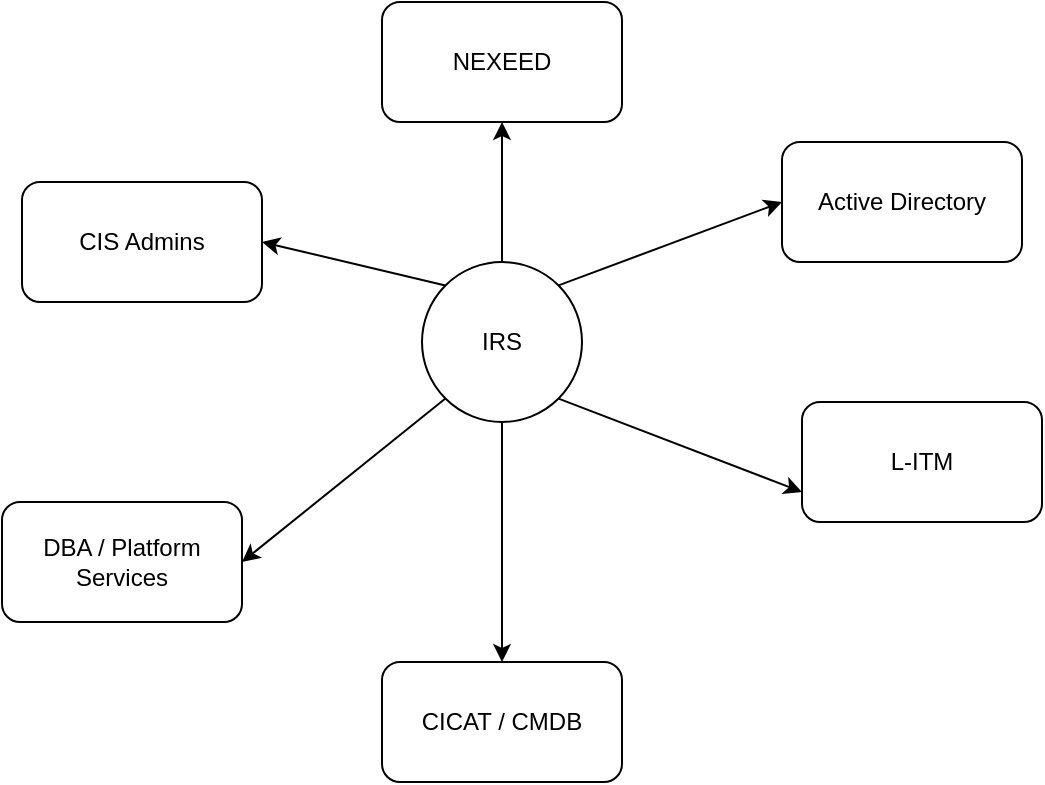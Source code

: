 <mxfile version="16.4.6" type="github">
  <diagram id="ALF9c7eH1ShK9no0bhJQ" name="Page-1">
    <mxGraphModel dx="782" dy="468" grid="1" gridSize="10" guides="1" tooltips="1" connect="1" arrows="1" fold="1" page="1" pageScale="1" pageWidth="850" pageHeight="1100" math="0" shadow="0">
      <root>
        <mxCell id="0" />
        <mxCell id="1" parent="0" />
        <mxCell id="WVCo7h-E2XXUPnblI6K8-1" value="IRS" style="ellipse;whiteSpace=wrap;html=1;aspect=fixed;" vertex="1" parent="1">
          <mxGeometry x="350" y="180" width="80" height="80" as="geometry" />
        </mxCell>
        <mxCell id="WVCo7h-E2XXUPnblI6K8-2" value="NEXEED" style="rounded=1;whiteSpace=wrap;html=1;" vertex="1" parent="1">
          <mxGeometry x="330" y="50" width="120" height="60" as="geometry" />
        </mxCell>
        <mxCell id="WVCo7h-E2XXUPnblI6K8-3" value="Active Directory" style="rounded=1;whiteSpace=wrap;html=1;" vertex="1" parent="1">
          <mxGeometry x="530" y="120" width="120" height="60" as="geometry" />
        </mxCell>
        <mxCell id="WVCo7h-E2XXUPnblI6K8-4" value="L-ITM" style="rounded=1;whiteSpace=wrap;html=1;" vertex="1" parent="1">
          <mxGeometry x="540" y="250" width="120" height="60" as="geometry" />
        </mxCell>
        <mxCell id="WVCo7h-E2XXUPnblI6K8-5" value="CICAT / CMDB" style="rounded=1;whiteSpace=wrap;html=1;" vertex="1" parent="1">
          <mxGeometry x="330" y="380" width="120" height="60" as="geometry" />
        </mxCell>
        <mxCell id="WVCo7h-E2XXUPnblI6K8-7" value="CIS Admins" style="rounded=1;whiteSpace=wrap;html=1;" vertex="1" parent="1">
          <mxGeometry x="150" y="140" width="120" height="60" as="geometry" />
        </mxCell>
        <mxCell id="WVCo7h-E2XXUPnblI6K8-8" value="DBA / Platform Services" style="rounded=1;whiteSpace=wrap;html=1;" vertex="1" parent="1">
          <mxGeometry x="140" y="300" width="120" height="60" as="geometry" />
        </mxCell>
        <mxCell id="WVCo7h-E2XXUPnblI6K8-9" value="" style="endArrow=classic;html=1;rounded=0;" edge="1" parent="1" source="WVCo7h-E2XXUPnblI6K8-1">
          <mxGeometry width="50" height="50" relative="1" as="geometry">
            <mxPoint x="300" y="180" as="sourcePoint" />
            <mxPoint x="390" y="110" as="targetPoint" />
          </mxGeometry>
        </mxCell>
        <mxCell id="WVCo7h-E2XXUPnblI6K8-10" value="" style="endArrow=classic;html=1;rounded=0;entryX=0;entryY=0.5;entryDx=0;entryDy=0;exitX=1;exitY=0;exitDx=0;exitDy=0;" edge="1" parent="1" source="WVCo7h-E2XXUPnblI6K8-1" target="WVCo7h-E2XXUPnblI6K8-3">
          <mxGeometry width="50" height="50" relative="1" as="geometry">
            <mxPoint x="460" y="190" as="sourcePoint" />
            <mxPoint x="510" y="140" as="targetPoint" />
          </mxGeometry>
        </mxCell>
        <mxCell id="WVCo7h-E2XXUPnblI6K8-11" value="" style="endArrow=classic;html=1;rounded=0;exitX=1;exitY=1;exitDx=0;exitDy=0;entryX=0;entryY=0.75;entryDx=0;entryDy=0;" edge="1" parent="1" source="WVCo7h-E2XXUPnblI6K8-1" target="WVCo7h-E2XXUPnblI6K8-4">
          <mxGeometry width="50" height="50" relative="1" as="geometry">
            <mxPoint x="420" y="330" as="sourcePoint" />
            <mxPoint x="470" y="280" as="targetPoint" />
          </mxGeometry>
        </mxCell>
        <mxCell id="WVCo7h-E2XXUPnblI6K8-12" value="" style="endArrow=classic;html=1;rounded=0;exitX=0.5;exitY=1;exitDx=0;exitDy=0;entryX=0.5;entryY=0;entryDx=0;entryDy=0;" edge="1" parent="1" source="WVCo7h-E2XXUPnblI6K8-1" target="WVCo7h-E2XXUPnblI6K8-5">
          <mxGeometry width="50" height="50" relative="1" as="geometry">
            <mxPoint x="350" y="350" as="sourcePoint" />
            <mxPoint x="400" y="300" as="targetPoint" />
          </mxGeometry>
        </mxCell>
        <mxCell id="WVCo7h-E2XXUPnblI6K8-13" value="" style="endArrow=classic;html=1;rounded=0;exitX=0;exitY=1;exitDx=0;exitDy=0;entryX=1;entryY=0.5;entryDx=0;entryDy=0;" edge="1" parent="1" source="WVCo7h-E2XXUPnblI6K8-1" target="WVCo7h-E2XXUPnblI6K8-8">
          <mxGeometry width="50" height="50" relative="1" as="geometry">
            <mxPoint x="240" y="430" as="sourcePoint" />
            <mxPoint x="290" y="380" as="targetPoint" />
          </mxGeometry>
        </mxCell>
        <mxCell id="WVCo7h-E2XXUPnblI6K8-14" value="" style="endArrow=classic;html=1;rounded=0;entryX=1;entryY=0.5;entryDx=0;entryDy=0;exitX=0;exitY=0;exitDx=0;exitDy=0;" edge="1" parent="1" source="WVCo7h-E2XXUPnblI6K8-1" target="WVCo7h-E2XXUPnblI6K8-7">
          <mxGeometry width="50" height="50" relative="1" as="geometry">
            <mxPoint x="170" y="290" as="sourcePoint" />
            <mxPoint x="220" y="240" as="targetPoint" />
          </mxGeometry>
        </mxCell>
      </root>
    </mxGraphModel>
  </diagram>
</mxfile>
